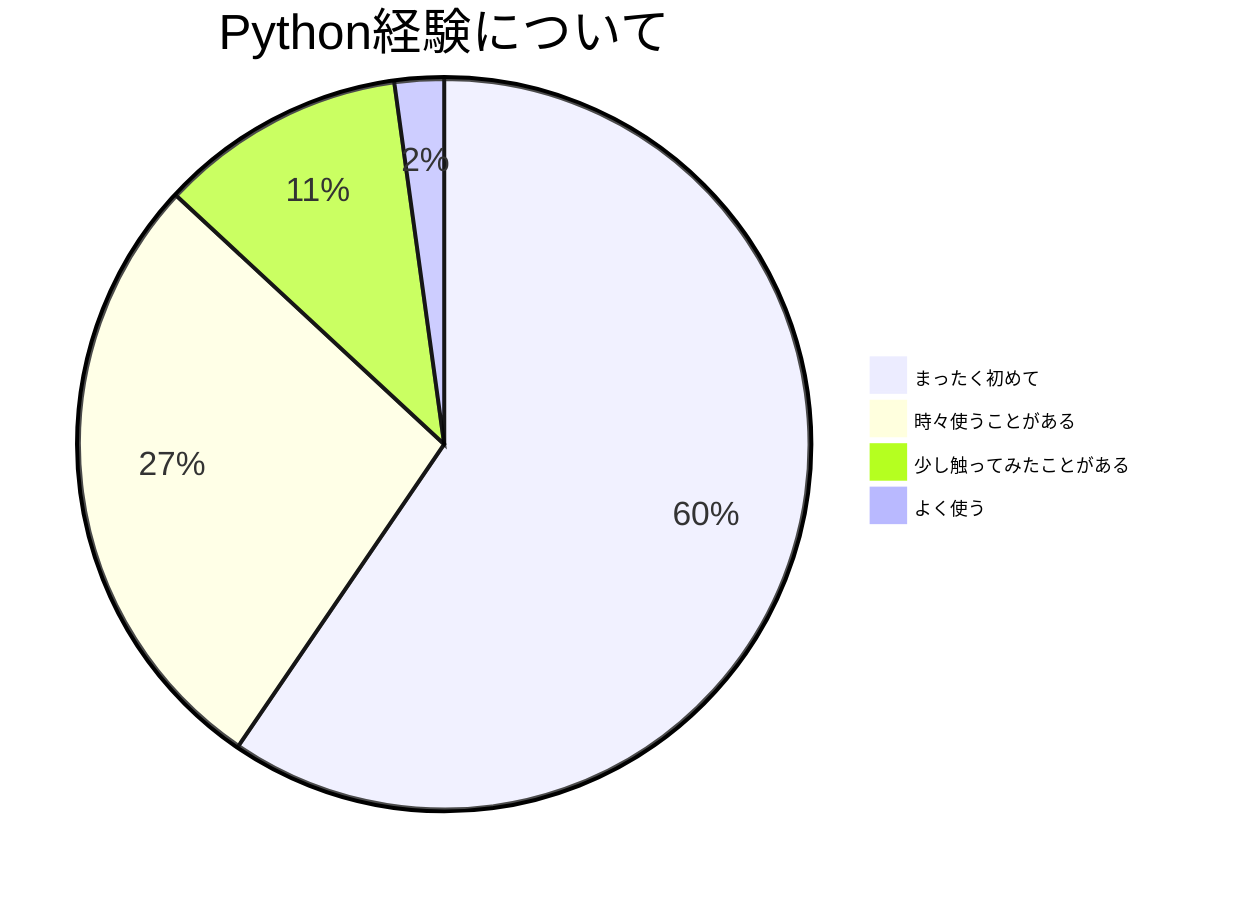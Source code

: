 %%{init: {"themeVariables": {"pieLegendTextSize": "9px"}} }%%
pie
    title Python経験について
    "まったく初めて" : 59.523809523809526
    "時々使うことがある" : 27.380952380952383
    "少し触ってみたことがある" : 10.912698412698413
    "よく使う" : 2.1825396825396823